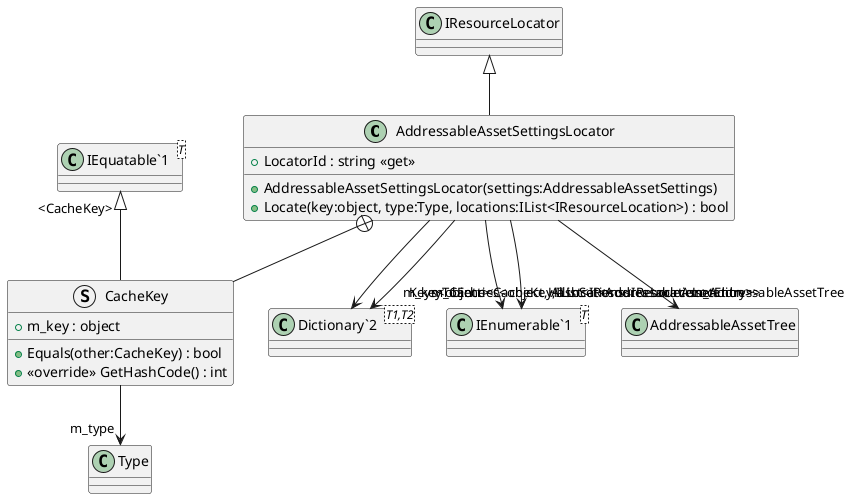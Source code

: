 @startuml
class AddressableAssetSettingsLocator {
    + LocatorId : string <<get>>
    + AddressableAssetSettingsLocator(settings:AddressableAssetSettings)
    + Locate(key:object, type:Type, locations:IList<IResourceLocation>) : bool
}
class "Dictionary`2"<T1,T2> {
}
class "IEnumerable`1"<T> {
}
struct CacheKey {
    + m_key : object
    + Equals(other:CacheKey) : bool
    + <<override>> GetHashCode() : int
}
class "IEquatable`1"<T> {
}
IResourceLocator <|-- AddressableAssetSettingsLocator
AddressableAssetSettingsLocator --> "m_keyToEntries<object,HashSet<AddressableAssetEntry>>" "Dictionary`2"
AddressableAssetSettingsLocator --> "m_Cache<CacheKey,IList<IResourceLocation>>" "Dictionary`2"
AddressableAssetSettingsLocator --> "m_AddressableAssetTree" AddressableAssetTree
AddressableAssetSettingsLocator --> "Keys<object>" "IEnumerable`1"
AddressableAssetSettingsLocator --> "AllLocations<IResourceLocation>" "IEnumerable`1"
AddressableAssetSettingsLocator +-- CacheKey
"IEquatable`1" "<CacheKey>" <|-- CacheKey
CacheKey --> "m_type" Type
@enduml

